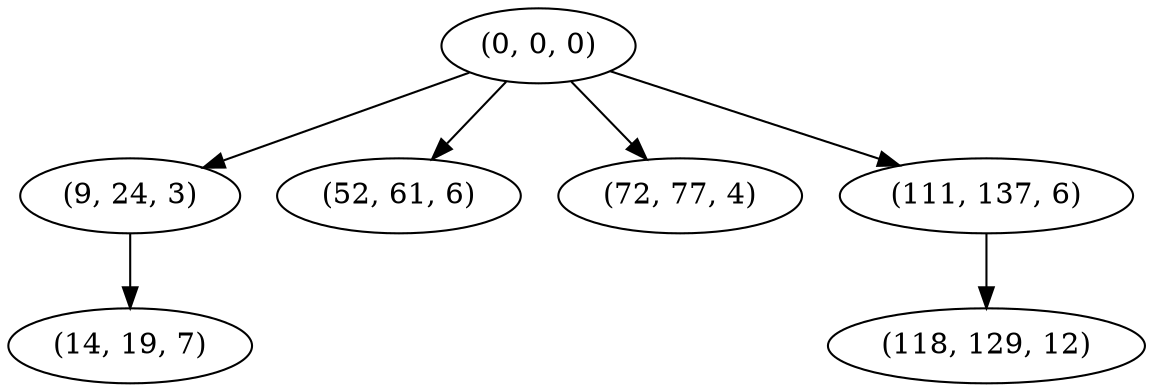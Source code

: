 digraph tree {
    "(0, 0, 0)";
    "(9, 24, 3)";
    "(14, 19, 7)";
    "(52, 61, 6)";
    "(72, 77, 4)";
    "(111, 137, 6)";
    "(118, 129, 12)";
    "(0, 0, 0)" -> "(9, 24, 3)";
    "(0, 0, 0)" -> "(52, 61, 6)";
    "(0, 0, 0)" -> "(72, 77, 4)";
    "(0, 0, 0)" -> "(111, 137, 6)";
    "(9, 24, 3)" -> "(14, 19, 7)";
    "(111, 137, 6)" -> "(118, 129, 12)";
}
